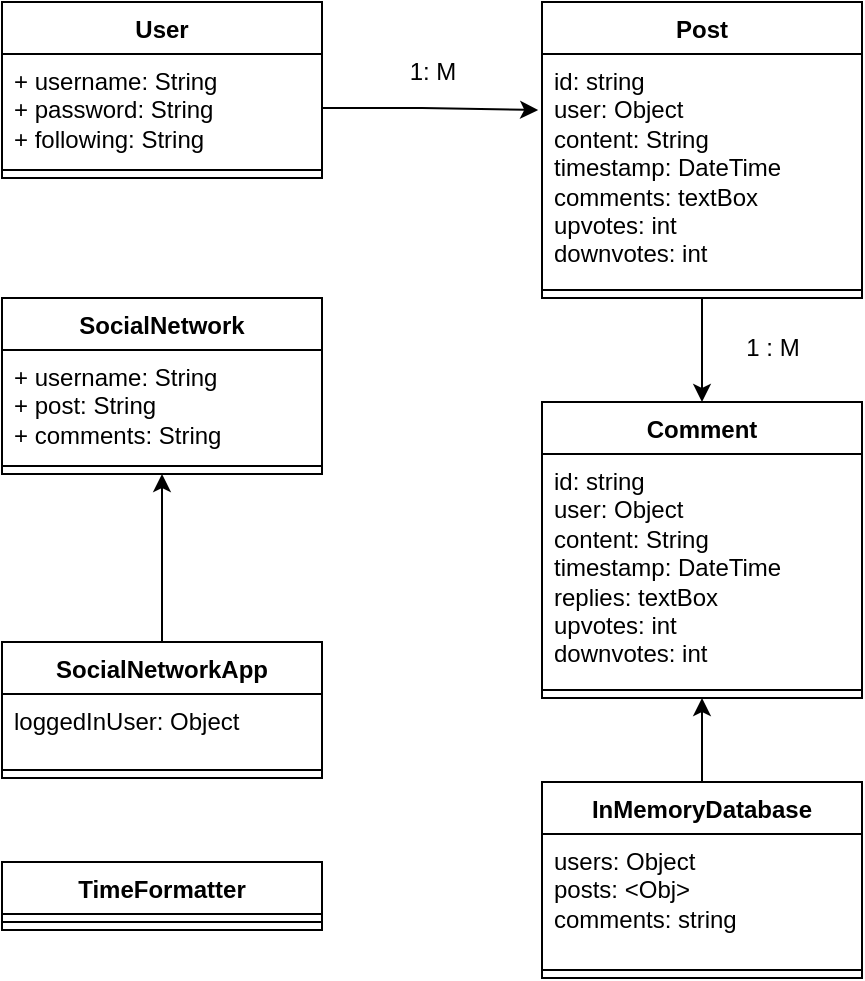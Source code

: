 <mxfile version="21.2.0" type="github">
  <diagram name="Page-1" id="gUqfQAoOS8yRq0TxFncm">
    <mxGraphModel dx="228" dy="616" grid="1" gridSize="10" guides="1" tooltips="1" connect="1" arrows="1" fold="1" page="1" pageScale="1" pageWidth="850" pageHeight="1100" math="0" shadow="0">
      <root>
        <mxCell id="0" />
        <mxCell id="1" parent="0" />
        <mxCell id="Nqg9jm6YHKb7BXlfhYt9-6" value="User" style="swimlane;fontStyle=1;align=center;verticalAlign=top;childLayout=stackLayout;horizontal=1;startSize=26;horizontalStack=0;resizeParent=1;resizeParentMax=0;resizeLast=0;collapsible=1;marginBottom=0;whiteSpace=wrap;html=1;" vertex="1" parent="1">
          <mxGeometry x="30" y="100" width="160" height="88" as="geometry" />
        </mxCell>
        <mxCell id="Nqg9jm6YHKb7BXlfhYt9-7" value="+ username: String&lt;br&gt;+ password: String&lt;br&gt;+ following: String&lt;br&gt;" style="text;strokeColor=none;fillColor=none;align=left;verticalAlign=top;spacingLeft=4;spacingRight=4;overflow=hidden;rotatable=0;points=[[0,0.5],[1,0.5]];portConstraint=eastwest;whiteSpace=wrap;html=1;" vertex="1" parent="Nqg9jm6YHKb7BXlfhYt9-6">
          <mxGeometry y="26" width="160" height="54" as="geometry" />
        </mxCell>
        <mxCell id="Nqg9jm6YHKb7BXlfhYt9-8" value="" style="line;strokeWidth=1;fillColor=none;align=left;verticalAlign=middle;spacingTop=-1;spacingLeft=3;spacingRight=3;rotatable=0;labelPosition=right;points=[];portConstraint=eastwest;strokeColor=inherit;" vertex="1" parent="Nqg9jm6YHKb7BXlfhYt9-6">
          <mxGeometry y="80" width="160" height="8" as="geometry" />
        </mxCell>
        <mxCell id="Nqg9jm6YHKb7BXlfhYt9-10" value="Post" style="swimlane;fontStyle=1;align=center;verticalAlign=top;childLayout=stackLayout;horizontal=1;startSize=26;horizontalStack=0;resizeParent=1;resizeParentMax=0;resizeLast=0;collapsible=1;marginBottom=0;whiteSpace=wrap;html=1;" vertex="1" parent="1">
          <mxGeometry x="300" y="100" width="160" height="148" as="geometry" />
        </mxCell>
        <mxCell id="Nqg9jm6YHKb7BXlfhYt9-11" value="id: string&lt;br&gt;user: Object&lt;br&gt;content: String&lt;br&gt;timestamp: DateTime&lt;br&gt;comments: textBox&lt;br&gt;upvotes: int&lt;br&gt;downvotes: int&lt;br&gt;" style="text;strokeColor=none;fillColor=none;align=left;verticalAlign=top;spacingLeft=4;spacingRight=4;overflow=hidden;rotatable=0;points=[[0,0.5],[1,0.5]];portConstraint=eastwest;whiteSpace=wrap;html=1;" vertex="1" parent="Nqg9jm6YHKb7BXlfhYt9-10">
          <mxGeometry y="26" width="160" height="114" as="geometry" />
        </mxCell>
        <mxCell id="Nqg9jm6YHKb7BXlfhYt9-12" value="" style="line;strokeWidth=1;fillColor=none;align=left;verticalAlign=middle;spacingTop=-1;spacingLeft=3;spacingRight=3;rotatable=0;labelPosition=right;points=[];portConstraint=eastwest;strokeColor=inherit;" vertex="1" parent="Nqg9jm6YHKb7BXlfhYt9-10">
          <mxGeometry y="140" width="160" height="8" as="geometry" />
        </mxCell>
        <mxCell id="Nqg9jm6YHKb7BXlfhYt9-13" value="" style="endArrow=classic;html=1;rounded=0;exitX=1;exitY=0.5;exitDx=0;exitDy=0;entryX=-0.012;entryY=0.246;entryDx=0;entryDy=0;entryPerimeter=0;" edge="1" parent="1" source="Nqg9jm6YHKb7BXlfhYt9-7" target="Nqg9jm6YHKb7BXlfhYt9-11">
          <mxGeometry width="50" height="50" relative="1" as="geometry">
            <mxPoint x="220" y="330" as="sourcePoint" />
            <mxPoint x="280" y="200" as="targetPoint" />
            <Array as="points">
              <mxPoint x="240" y="153" />
            </Array>
          </mxGeometry>
        </mxCell>
        <mxCell id="Nqg9jm6YHKb7BXlfhYt9-14" value="Comment&lt;br&gt;" style="swimlane;fontStyle=1;align=center;verticalAlign=top;childLayout=stackLayout;horizontal=1;startSize=26;horizontalStack=0;resizeParent=1;resizeParentMax=0;resizeLast=0;collapsible=1;marginBottom=0;whiteSpace=wrap;html=1;" vertex="1" parent="1">
          <mxGeometry x="300" y="300" width="160" height="148" as="geometry" />
        </mxCell>
        <mxCell id="Nqg9jm6YHKb7BXlfhYt9-15" value="id: string&lt;br&gt;user: Object&lt;br&gt;content: String&lt;br&gt;timestamp: DateTime&lt;br&gt;replies: textBox&lt;br&gt;upvotes: int&lt;br&gt;downvotes: int" style="text;strokeColor=none;fillColor=none;align=left;verticalAlign=top;spacingLeft=4;spacingRight=4;overflow=hidden;rotatable=0;points=[[0,0.5],[1,0.5]];portConstraint=eastwest;whiteSpace=wrap;html=1;" vertex="1" parent="Nqg9jm6YHKb7BXlfhYt9-14">
          <mxGeometry y="26" width="160" height="114" as="geometry" />
        </mxCell>
        <mxCell id="Nqg9jm6YHKb7BXlfhYt9-16" value="" style="line;strokeWidth=1;fillColor=none;align=left;verticalAlign=middle;spacingTop=-1;spacingLeft=3;spacingRight=3;rotatable=0;labelPosition=right;points=[];portConstraint=eastwest;strokeColor=inherit;" vertex="1" parent="Nqg9jm6YHKb7BXlfhYt9-14">
          <mxGeometry y="140" width="160" height="8" as="geometry" />
        </mxCell>
        <mxCell id="Nqg9jm6YHKb7BXlfhYt9-17" value="InMemoryDatabase&lt;br&gt;" style="swimlane;fontStyle=1;align=center;verticalAlign=top;childLayout=stackLayout;horizontal=1;startSize=26;horizontalStack=0;resizeParent=1;resizeParentMax=0;resizeLast=0;collapsible=1;marginBottom=0;whiteSpace=wrap;html=1;" vertex="1" parent="1">
          <mxGeometry x="300" y="490" width="160" height="98" as="geometry" />
        </mxCell>
        <mxCell id="Nqg9jm6YHKb7BXlfhYt9-18" value="users: Object&lt;br&gt;posts: &amp;lt;Obj&amp;gt;&lt;br&gt;comments: string" style="text;strokeColor=none;fillColor=none;align=left;verticalAlign=top;spacingLeft=4;spacingRight=4;overflow=hidden;rotatable=0;points=[[0,0.5],[1,0.5]];portConstraint=eastwest;whiteSpace=wrap;html=1;" vertex="1" parent="Nqg9jm6YHKb7BXlfhYt9-17">
          <mxGeometry y="26" width="160" height="64" as="geometry" />
        </mxCell>
        <mxCell id="Nqg9jm6YHKb7BXlfhYt9-19" value="" style="line;strokeWidth=1;fillColor=none;align=left;verticalAlign=middle;spacingTop=-1;spacingLeft=3;spacingRight=3;rotatable=0;labelPosition=right;points=[];portConstraint=eastwest;strokeColor=inherit;" vertex="1" parent="Nqg9jm6YHKb7BXlfhYt9-17">
          <mxGeometry y="90" width="160" height="8" as="geometry" />
        </mxCell>
        <mxCell id="Nqg9jm6YHKb7BXlfhYt9-20" value="" style="endArrow=classic;html=1;rounded=0;exitX=0.5;exitY=1;exitDx=0;exitDy=0;entryX=0.5;entryY=0;entryDx=0;entryDy=0;" edge="1" parent="1" source="Nqg9jm6YHKb7BXlfhYt9-10" target="Nqg9jm6YHKb7BXlfhYt9-14">
          <mxGeometry width="50" height="50" relative="1" as="geometry">
            <mxPoint x="330" y="260" as="sourcePoint" />
            <mxPoint x="438" y="282" as="targetPoint" />
            <Array as="points" />
          </mxGeometry>
        </mxCell>
        <mxCell id="Nqg9jm6YHKb7BXlfhYt9-21" value="" style="endArrow=classic;html=1;rounded=0;entryX=0.5;entryY=1;entryDx=0;entryDy=0;exitX=0.5;exitY=0;exitDx=0;exitDy=0;" edge="1" parent="1" source="Nqg9jm6YHKb7BXlfhYt9-17" target="Nqg9jm6YHKb7BXlfhYt9-14">
          <mxGeometry width="50" height="50" relative="1" as="geometry">
            <mxPoint x="260" y="460" as="sourcePoint" />
            <mxPoint x="380" y="490" as="targetPoint" />
            <Array as="points" />
          </mxGeometry>
        </mxCell>
        <mxCell id="Nqg9jm6YHKb7BXlfhYt9-22" value="1: M" style="text;html=1;align=center;verticalAlign=middle;resizable=0;points=[];autosize=1;strokeColor=none;fillColor=none;" vertex="1" parent="1">
          <mxGeometry x="220" y="120" width="50" height="30" as="geometry" />
        </mxCell>
        <mxCell id="Nqg9jm6YHKb7BXlfhYt9-23" value="1 : M" style="text;html=1;align=center;verticalAlign=middle;resizable=0;points=[];autosize=1;strokeColor=none;fillColor=none;" vertex="1" parent="1">
          <mxGeometry x="390" y="258" width="50" height="30" as="geometry" />
        </mxCell>
        <mxCell id="Nqg9jm6YHKb7BXlfhYt9-24" value="SocialNetwork" style="swimlane;fontStyle=1;align=center;verticalAlign=top;childLayout=stackLayout;horizontal=1;startSize=26;horizontalStack=0;resizeParent=1;resizeParentMax=0;resizeLast=0;collapsible=1;marginBottom=0;whiteSpace=wrap;html=1;" vertex="1" parent="1">
          <mxGeometry x="30" y="248" width="160" height="88" as="geometry" />
        </mxCell>
        <mxCell id="Nqg9jm6YHKb7BXlfhYt9-25" value="+ username: String&lt;br&gt;+ post: String&lt;br&gt;+ comments: String&lt;br&gt;" style="text;strokeColor=none;fillColor=none;align=left;verticalAlign=top;spacingLeft=4;spacingRight=4;overflow=hidden;rotatable=0;points=[[0,0.5],[1,0.5]];portConstraint=eastwest;whiteSpace=wrap;html=1;" vertex="1" parent="Nqg9jm6YHKb7BXlfhYt9-24">
          <mxGeometry y="26" width="160" height="54" as="geometry" />
        </mxCell>
        <mxCell id="Nqg9jm6YHKb7BXlfhYt9-26" value="" style="line;strokeWidth=1;fillColor=none;align=left;verticalAlign=middle;spacingTop=-1;spacingLeft=3;spacingRight=3;rotatable=0;labelPosition=right;points=[];portConstraint=eastwest;strokeColor=inherit;" vertex="1" parent="Nqg9jm6YHKb7BXlfhYt9-24">
          <mxGeometry y="80" width="160" height="8" as="geometry" />
        </mxCell>
        <mxCell id="Nqg9jm6YHKb7BXlfhYt9-27" value="SocialNetworkApp&lt;br&gt;" style="swimlane;fontStyle=1;align=center;verticalAlign=top;childLayout=stackLayout;horizontal=1;startSize=26;horizontalStack=0;resizeParent=1;resizeParentMax=0;resizeLast=0;collapsible=1;marginBottom=0;whiteSpace=wrap;html=1;" vertex="1" parent="1">
          <mxGeometry x="30" y="420" width="160" height="68" as="geometry" />
        </mxCell>
        <mxCell id="Nqg9jm6YHKb7BXlfhYt9-28" value="loggedInUser: Object" style="text;strokeColor=none;fillColor=none;align=left;verticalAlign=top;spacingLeft=4;spacingRight=4;overflow=hidden;rotatable=0;points=[[0,0.5],[1,0.5]];portConstraint=eastwest;whiteSpace=wrap;html=1;" vertex="1" parent="Nqg9jm6YHKb7BXlfhYt9-27">
          <mxGeometry y="26" width="160" height="34" as="geometry" />
        </mxCell>
        <mxCell id="Nqg9jm6YHKb7BXlfhYt9-29" value="" style="line;strokeWidth=1;fillColor=none;align=left;verticalAlign=middle;spacingTop=-1;spacingLeft=3;spacingRight=3;rotatable=0;labelPosition=right;points=[];portConstraint=eastwest;strokeColor=inherit;" vertex="1" parent="Nqg9jm6YHKb7BXlfhYt9-27">
          <mxGeometry y="60" width="160" height="8" as="geometry" />
        </mxCell>
        <mxCell id="Nqg9jm6YHKb7BXlfhYt9-30" value="" style="endArrow=classic;html=1;rounded=0;entryX=0.5;entryY=1;entryDx=0;entryDy=0;exitX=0.5;exitY=0;exitDx=0;exitDy=0;" edge="1" parent="1" source="Nqg9jm6YHKb7BXlfhYt9-27" target="Nqg9jm6YHKb7BXlfhYt9-24">
          <mxGeometry width="50" height="50" relative="1" as="geometry">
            <mxPoint x="70" y="450" as="sourcePoint" />
            <mxPoint x="120" y="400" as="targetPoint" />
          </mxGeometry>
        </mxCell>
        <mxCell id="Nqg9jm6YHKb7BXlfhYt9-31" value="TimeFormatter" style="swimlane;fontStyle=1;align=center;verticalAlign=top;childLayout=stackLayout;horizontal=1;startSize=26;horizontalStack=0;resizeParent=1;resizeParentMax=0;resizeLast=0;collapsible=1;marginBottom=0;whiteSpace=wrap;html=1;" vertex="1" parent="1">
          <mxGeometry x="30" y="530" width="160" height="34" as="geometry" />
        </mxCell>
        <mxCell id="Nqg9jm6YHKb7BXlfhYt9-33" value="" style="line;strokeWidth=1;fillColor=none;align=left;verticalAlign=middle;spacingTop=-1;spacingLeft=3;spacingRight=3;rotatable=0;labelPosition=right;points=[];portConstraint=eastwest;strokeColor=inherit;" vertex="1" parent="Nqg9jm6YHKb7BXlfhYt9-31">
          <mxGeometry y="26" width="160" height="8" as="geometry" />
        </mxCell>
      </root>
    </mxGraphModel>
  </diagram>
</mxfile>
